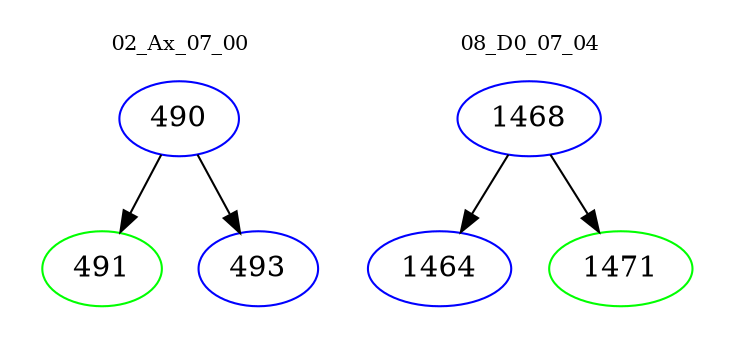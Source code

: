 digraph{
subgraph cluster_0 {
color = white
label = "02_Ax_07_00";
fontsize=10;
T0_490 [label="490", color="blue"]
T0_490 -> T0_491 [color="black"]
T0_491 [label="491", color="green"]
T0_490 -> T0_493 [color="black"]
T0_493 [label="493", color="blue"]
}
subgraph cluster_1 {
color = white
label = "08_D0_07_04";
fontsize=10;
T1_1468 [label="1468", color="blue"]
T1_1468 -> T1_1464 [color="black"]
T1_1464 [label="1464", color="blue"]
T1_1468 -> T1_1471 [color="black"]
T1_1471 [label="1471", color="green"]
}
}
